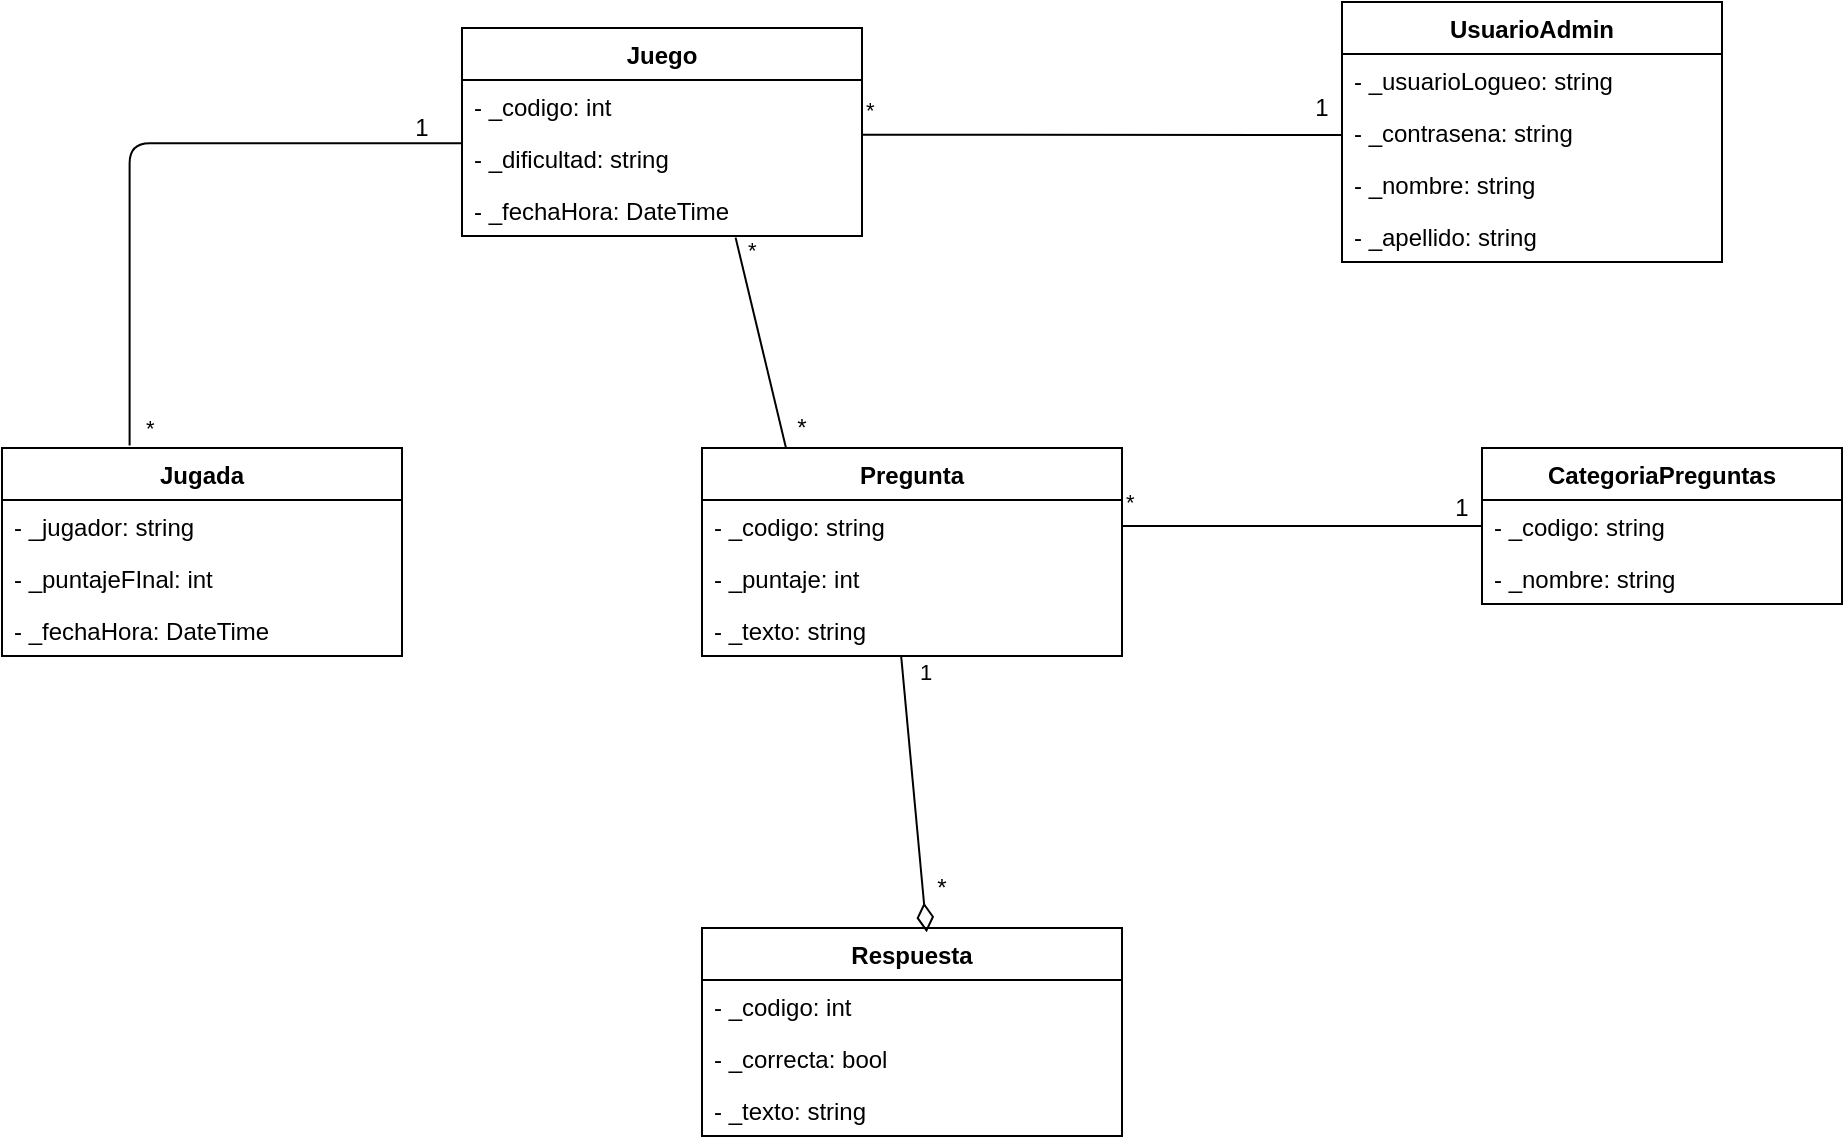 <mxfile version="14.6.13" type="device"><diagram id="AAr2Sb38rgwuUhBcdGi2" name="Página-1"><mxGraphModel dx="1851" dy="592" grid="1" gridSize="10" guides="1" tooltips="1" connect="1" arrows="1" fold="1" page="1" pageScale="1" pageWidth="827" pageHeight="1169" math="0" shadow="0"><root><mxCell id="0"/><mxCell id="1" parent="0"/><mxCell id="B40hFj2s4nNDOOMoA4Kl-1" value="UsuarioAdmin" style="swimlane;fontStyle=1;childLayout=stackLayout;horizontal=1;startSize=26;fillColor=none;horizontalStack=0;resizeParent=1;resizeParentMax=0;resizeLast=0;collapsible=1;marginBottom=0;" parent="1" vertex="1"><mxGeometry x="390" y="217" width="190" height="130" as="geometry"/></mxCell><mxCell id="B40hFj2s4nNDOOMoA4Kl-2" value="- _usuarioLogueo: string" style="text;strokeColor=none;fillColor=none;align=left;verticalAlign=top;spacingLeft=4;spacingRight=4;overflow=hidden;rotatable=0;points=[[0,0.5],[1,0.5]];portConstraint=eastwest;" parent="B40hFj2s4nNDOOMoA4Kl-1" vertex="1"><mxGeometry y="26" width="190" height="26" as="geometry"/></mxCell><mxCell id="B40hFj2s4nNDOOMoA4Kl-3" value="- _contrasena: string" style="text;strokeColor=none;fillColor=none;align=left;verticalAlign=top;spacingLeft=4;spacingRight=4;overflow=hidden;rotatable=0;points=[[0,0.5],[1,0.5]];portConstraint=eastwest;" parent="B40hFj2s4nNDOOMoA4Kl-1" vertex="1"><mxGeometry y="52" width="190" height="26" as="geometry"/></mxCell><mxCell id="B40hFj2s4nNDOOMoA4Kl-4" value="- _nombre: string" style="text;strokeColor=none;fillColor=none;align=left;verticalAlign=top;spacingLeft=4;spacingRight=4;overflow=hidden;rotatable=0;points=[[0,0.5],[1,0.5]];portConstraint=eastwest;" parent="B40hFj2s4nNDOOMoA4Kl-1" vertex="1"><mxGeometry y="78" width="190" height="26" as="geometry"/></mxCell><mxCell id="B40hFj2s4nNDOOMoA4Kl-5" value="- _apellido: string" style="text;strokeColor=none;fillColor=none;align=left;verticalAlign=top;spacingLeft=4;spacingRight=4;overflow=hidden;rotatable=0;points=[[0,0.5],[1,0.5]];portConstraint=eastwest;" parent="B40hFj2s4nNDOOMoA4Kl-1" vertex="1"><mxGeometry y="104" width="190" height="26" as="geometry"/></mxCell><mxCell id="B40hFj2s4nNDOOMoA4Kl-7" value="Jugada" style="swimlane;fontStyle=1;childLayout=stackLayout;horizontal=1;startSize=26;fillColor=none;horizontalStack=0;resizeParent=1;resizeParentMax=0;resizeLast=0;collapsible=1;marginBottom=0;" parent="1" vertex="1"><mxGeometry x="-280" y="440" width="200" height="104" as="geometry"><mxRectangle x="80" y="80" width="90" height="26" as="alternateBounds"/></mxGeometry></mxCell><mxCell id="B40hFj2s4nNDOOMoA4Kl-9" value="- _jugador: string" style="text;strokeColor=none;fillColor=none;align=left;verticalAlign=top;spacingLeft=4;spacingRight=4;overflow=hidden;rotatable=0;points=[[0,0.5],[1,0.5]];portConstraint=eastwest;fontStyle=0" parent="B40hFj2s4nNDOOMoA4Kl-7" vertex="1"><mxGeometry y="26" width="200" height="26" as="geometry"/></mxCell><mxCell id="B40hFj2s4nNDOOMoA4Kl-10" value="- _puntajeFInal: int" style="text;strokeColor=none;fillColor=none;align=left;verticalAlign=top;spacingLeft=4;spacingRight=4;overflow=hidden;rotatable=0;points=[[0,0.5],[1,0.5]];portConstraint=eastwest;fontStyle=0" parent="B40hFj2s4nNDOOMoA4Kl-7" vertex="1"><mxGeometry y="52" width="200" height="26" as="geometry"/></mxCell><mxCell id="B40hFj2s4nNDOOMoA4Kl-11" value="- _fechaHora: DateTime" style="text;strokeColor=none;fillColor=none;align=left;verticalAlign=top;spacingLeft=4;spacingRight=4;overflow=hidden;rotatable=0;points=[[0,0.5],[1,0.5]];portConstraint=eastwest;fontStyle=0" parent="B40hFj2s4nNDOOMoA4Kl-7" vertex="1"><mxGeometry y="78" width="200" height="26" as="geometry"/></mxCell><mxCell id="B40hFj2s4nNDOOMoA4Kl-12" value="CategoriaPreguntas" style="swimlane;fontStyle=1;childLayout=stackLayout;horizontal=1;startSize=26;fillColor=none;horizontalStack=0;resizeParent=1;resizeParentMax=0;resizeLast=0;collapsible=1;marginBottom=0;" parent="1" vertex="1"><mxGeometry x="460" y="440" width="180" height="78" as="geometry"/></mxCell><mxCell id="B40hFj2s4nNDOOMoA4Kl-13" value="- _codigo: string" style="text;strokeColor=none;fillColor=none;align=left;verticalAlign=top;spacingLeft=4;spacingRight=4;overflow=hidden;rotatable=0;points=[[0,0.5],[1,0.5]];portConstraint=eastwest;" parent="B40hFj2s4nNDOOMoA4Kl-12" vertex="1"><mxGeometry y="26" width="180" height="26" as="geometry"/></mxCell><mxCell id="B40hFj2s4nNDOOMoA4Kl-14" value="- _nombre: string" style="text;strokeColor=none;fillColor=none;align=left;verticalAlign=top;spacingLeft=4;spacingRight=4;overflow=hidden;rotatable=0;points=[[0,0.5],[1,0.5]];portConstraint=eastwest;" parent="B40hFj2s4nNDOOMoA4Kl-12" vertex="1"><mxGeometry y="52" width="180" height="26" as="geometry"/></mxCell><mxCell id="B40hFj2s4nNDOOMoA4Kl-20" value="Pregunta" style="swimlane;fontStyle=1;childLayout=stackLayout;horizontal=1;startSize=26;fillColor=none;horizontalStack=0;resizeParent=1;resizeParentMax=0;resizeLast=0;collapsible=1;marginBottom=0;" parent="1" vertex="1"><mxGeometry x="70" y="440" width="210" height="104" as="geometry"><mxRectangle x="80" y="80" width="90" height="26" as="alternateBounds"/></mxGeometry></mxCell><mxCell id="B40hFj2s4nNDOOMoA4Kl-21" value="- _codigo: string" style="text;strokeColor=none;fillColor=none;align=left;verticalAlign=top;spacingLeft=4;spacingRight=4;overflow=hidden;rotatable=0;points=[[0,0.5],[1,0.5]];portConstraint=eastwest;fontStyle=0" parent="B40hFj2s4nNDOOMoA4Kl-20" vertex="1"><mxGeometry y="26" width="210" height="26" as="geometry"/></mxCell><mxCell id="B40hFj2s4nNDOOMoA4Kl-22" value="- _puntaje: int" style="text;strokeColor=none;fillColor=none;align=left;verticalAlign=top;spacingLeft=4;spacingRight=4;overflow=hidden;rotatable=0;points=[[0,0.5],[1,0.5]];portConstraint=eastwest;fontStyle=0" parent="B40hFj2s4nNDOOMoA4Kl-20" vertex="1"><mxGeometry y="52" width="210" height="26" as="geometry"/></mxCell><mxCell id="B40hFj2s4nNDOOMoA4Kl-23" value="- _texto: string" style="text;strokeColor=none;fillColor=none;align=left;verticalAlign=top;spacingLeft=4;spacingRight=4;overflow=hidden;rotatable=0;points=[[0,0.5],[1,0.5]];portConstraint=eastwest;fontStyle=0" parent="B40hFj2s4nNDOOMoA4Kl-20" vertex="1"><mxGeometry y="78" width="210" height="26" as="geometry"/></mxCell><mxCell id="B40hFj2s4nNDOOMoA4Kl-24" value="Respuesta" style="swimlane;fontStyle=1;childLayout=stackLayout;horizontal=1;startSize=26;fillColor=none;horizontalStack=0;resizeParent=1;resizeParentMax=0;resizeLast=0;collapsible=1;marginBottom=0;" parent="1" vertex="1"><mxGeometry x="70" y="680" width="210" height="104" as="geometry"><mxRectangle x="80" y="80" width="90" height="26" as="alternateBounds"/></mxGeometry></mxCell><mxCell id="B40hFj2s4nNDOOMoA4Kl-25" value="- _codigo: int" style="text;strokeColor=none;fillColor=none;align=left;verticalAlign=top;spacingLeft=4;spacingRight=4;overflow=hidden;rotatable=0;points=[[0,0.5],[1,0.5]];portConstraint=eastwest;fontStyle=0" parent="B40hFj2s4nNDOOMoA4Kl-24" vertex="1"><mxGeometry y="26" width="210" height="26" as="geometry"/></mxCell><mxCell id="B40hFj2s4nNDOOMoA4Kl-26" value="- _correcta: bool" style="text;strokeColor=none;fillColor=none;align=left;verticalAlign=top;spacingLeft=4;spacingRight=4;overflow=hidden;rotatable=0;points=[[0,0.5],[1,0.5]];portConstraint=eastwest;fontStyle=0" parent="B40hFj2s4nNDOOMoA4Kl-24" vertex="1"><mxGeometry y="52" width="210" height="26" as="geometry"/></mxCell><mxCell id="B40hFj2s4nNDOOMoA4Kl-27" value="- _texto: string" style="text;strokeColor=none;fillColor=none;align=left;verticalAlign=top;spacingLeft=4;spacingRight=4;overflow=hidden;rotatable=0;points=[[0,0.5],[1,0.5]];portConstraint=eastwest;fontStyle=0" parent="B40hFj2s4nNDOOMoA4Kl-24" vertex="1"><mxGeometry y="78" width="210" height="26" as="geometry"/></mxCell><mxCell id="B40hFj2s4nNDOOMoA4Kl-28" value="*" style="endArrow=none;html=1;endSize=12;startArrow=none;startSize=14;startFill=0;align=left;verticalAlign=bottom;entryX=0.75;entryY=1;entryDx=0;entryDy=0;endFill=0;exitX=0.999;exitY=0.054;exitDx=0;exitDy=0;exitPerimeter=0;" parent="1" source="B40hFj2s4nNDOOMoA4Kl-17" edge="1"><mxGeometry x="-1" y="3" relative="1" as="geometry"><mxPoint x="143" y="284" as="sourcePoint"/><mxPoint x="390" y="283.5" as="targetPoint"/></mxGeometry></mxCell><mxCell id="B40hFj2s4nNDOOMoA4Kl-29" value="1" style="text;html=1;strokeColor=none;fillColor=none;align=center;verticalAlign=middle;whiteSpace=wrap;rounded=0;" parent="1" vertex="1"><mxGeometry x="360" y="260" width="40" height="20" as="geometry"/></mxCell><mxCell id="B40hFj2s4nNDOOMoA4Kl-30" value="*" style="endArrow=none;html=1;endSize=12;startArrow=none;startSize=14;startFill=0;edgeStyle=orthogonalEdgeStyle;align=left;verticalAlign=bottom;exitX=0.319;exitY=-0.012;exitDx=0;exitDy=0;entryX=-0.001;entryY=0.215;entryDx=0;entryDy=0;entryPerimeter=0;endFill=0;exitPerimeter=0;" parent="1" source="B40hFj2s4nNDOOMoA4Kl-7" target="B40hFj2s4nNDOOMoA4Kl-17" edge="1"><mxGeometry x="-1" y="-6" relative="1" as="geometry"><mxPoint x="-190" y="310" as="sourcePoint"/><mxPoint x="-3.19" y="242.204" as="targetPoint"/><mxPoint as="offset"/></mxGeometry></mxCell><mxCell id="B40hFj2s4nNDOOMoA4Kl-31" value="1" style="text;html=1;strokeColor=none;fillColor=none;align=center;verticalAlign=middle;whiteSpace=wrap;rounded=0;" parent="1" vertex="1"><mxGeometry x="-90" y="270" width="40" height="20" as="geometry"/></mxCell><mxCell id="B40hFj2s4nNDOOMoA4Kl-32" value="*" style="endArrow=none;html=1;endSize=12;startArrow=none;startSize=14;startFill=0;align=left;verticalAlign=bottom;endFill=0;exitX=0.684;exitY=1.031;exitDx=0;exitDy=0;exitPerimeter=0;" parent="1" source="B40hFj2s4nNDOOMoA4Kl-18" edge="1"><mxGeometry x="-0.711" y="1" relative="1" as="geometry"><mxPoint x="112" y="330" as="sourcePoint"/><mxPoint x="112" y="440" as="targetPoint"/><mxPoint as="offset"/></mxGeometry></mxCell><mxCell id="B40hFj2s4nNDOOMoA4Kl-33" value="*" style="text;html=1;strokeColor=none;fillColor=none;align=center;verticalAlign=middle;whiteSpace=wrap;rounded=0;" parent="1" vertex="1"><mxGeometry x="100" y="420" width="40" height="20" as="geometry"/></mxCell><mxCell id="B40hFj2s4nNDOOMoA4Kl-15" value="Juego" style="swimlane;fontStyle=1;childLayout=stackLayout;horizontal=1;startSize=26;fillColor=none;horizontalStack=0;resizeParent=1;resizeParentMax=0;resizeLast=0;collapsible=1;marginBottom=0;" parent="1" vertex="1"><mxGeometry x="-50" y="230" width="200" height="104" as="geometry"><mxRectangle x="80" y="80" width="90" height="26" as="alternateBounds"/></mxGeometry></mxCell><mxCell id="B40hFj2s4nNDOOMoA4Kl-16" value="- _codigo: int" style="text;strokeColor=none;fillColor=none;align=left;verticalAlign=top;spacingLeft=4;spacingRight=4;overflow=hidden;rotatable=0;points=[[0,0.5],[1,0.5]];portConstraint=eastwest;fontStyle=0" parent="B40hFj2s4nNDOOMoA4Kl-15" vertex="1"><mxGeometry y="26" width="200" height="26" as="geometry"/></mxCell><mxCell id="B40hFj2s4nNDOOMoA4Kl-17" value="- _dificultad: string" style="text;strokeColor=none;fillColor=none;align=left;verticalAlign=top;spacingLeft=4;spacingRight=4;overflow=hidden;rotatable=0;points=[[0,0.5],[1,0.5]];portConstraint=eastwest;fontStyle=0" parent="B40hFj2s4nNDOOMoA4Kl-15" vertex="1"><mxGeometry y="52" width="200" height="26" as="geometry"/></mxCell><mxCell id="B40hFj2s4nNDOOMoA4Kl-18" value="- _fechaHora: DateTime" style="text;strokeColor=none;fillColor=none;align=left;verticalAlign=top;spacingLeft=4;spacingRight=4;overflow=hidden;rotatable=0;points=[[0,0.5],[1,0.5]];portConstraint=eastwest;fontStyle=0" parent="B40hFj2s4nNDOOMoA4Kl-15" vertex="1"><mxGeometry y="78" width="200" height="26" as="geometry"/></mxCell><mxCell id="B40hFj2s4nNDOOMoA4Kl-34" value="*" style="endArrow=none;html=1;endSize=12;startArrow=none;startSize=14;startFill=0;align=left;verticalAlign=bottom;entryX=0;entryY=0.5;entryDx=0;entryDy=0;endFill=0;exitX=1;exitY=0.5;exitDx=0;exitDy=0;" parent="1" source="B40hFj2s4nNDOOMoA4Kl-21" target="B40hFj2s4nNDOOMoA4Kl-13" edge="1"><mxGeometry x="-1" y="3" relative="1" as="geometry"><mxPoint x="380" y="400" as="sourcePoint"/><mxPoint x="580" y="403" as="targetPoint"/></mxGeometry></mxCell><mxCell id="B40hFj2s4nNDOOMoA4Kl-35" value="1" style="text;html=1;strokeColor=none;fillColor=none;align=center;verticalAlign=middle;whiteSpace=wrap;rounded=0;" parent="1" vertex="1"><mxGeometry x="430" y="460" width="40" height="20" as="geometry"/></mxCell><mxCell id="B40hFj2s4nNDOOMoA4Kl-36" value="1" style="endArrow=diamondThin;html=1;endSize=12;startArrow=none;startSize=14;startFill=0;align=left;verticalAlign=bottom;endFill=0;exitX=0.474;exitY=0.985;exitDx=0;exitDy=0;exitPerimeter=0;entryX=0.535;entryY=0.021;entryDx=0;entryDy=0;entryPerimeter=0;" parent="1" source="B40hFj2s4nNDOOMoA4Kl-23" target="B40hFj2s4nNDOOMoA4Kl-24" edge="1"><mxGeometry x="-0.739" y="6" relative="1" as="geometry"><mxPoint x="190.34" y="555" as="sourcePoint"/><mxPoint x="190.0" y="720" as="targetPoint"/><mxPoint as="offset"/></mxGeometry></mxCell><mxCell id="B40hFj2s4nNDOOMoA4Kl-37" value="*" style="text;html=1;strokeColor=none;fillColor=none;align=center;verticalAlign=middle;whiteSpace=wrap;rounded=0;" parent="1" vertex="1"><mxGeometry x="170" y="650" width="40" height="20" as="geometry"/></mxCell></root></mxGraphModel></diagram></mxfile>